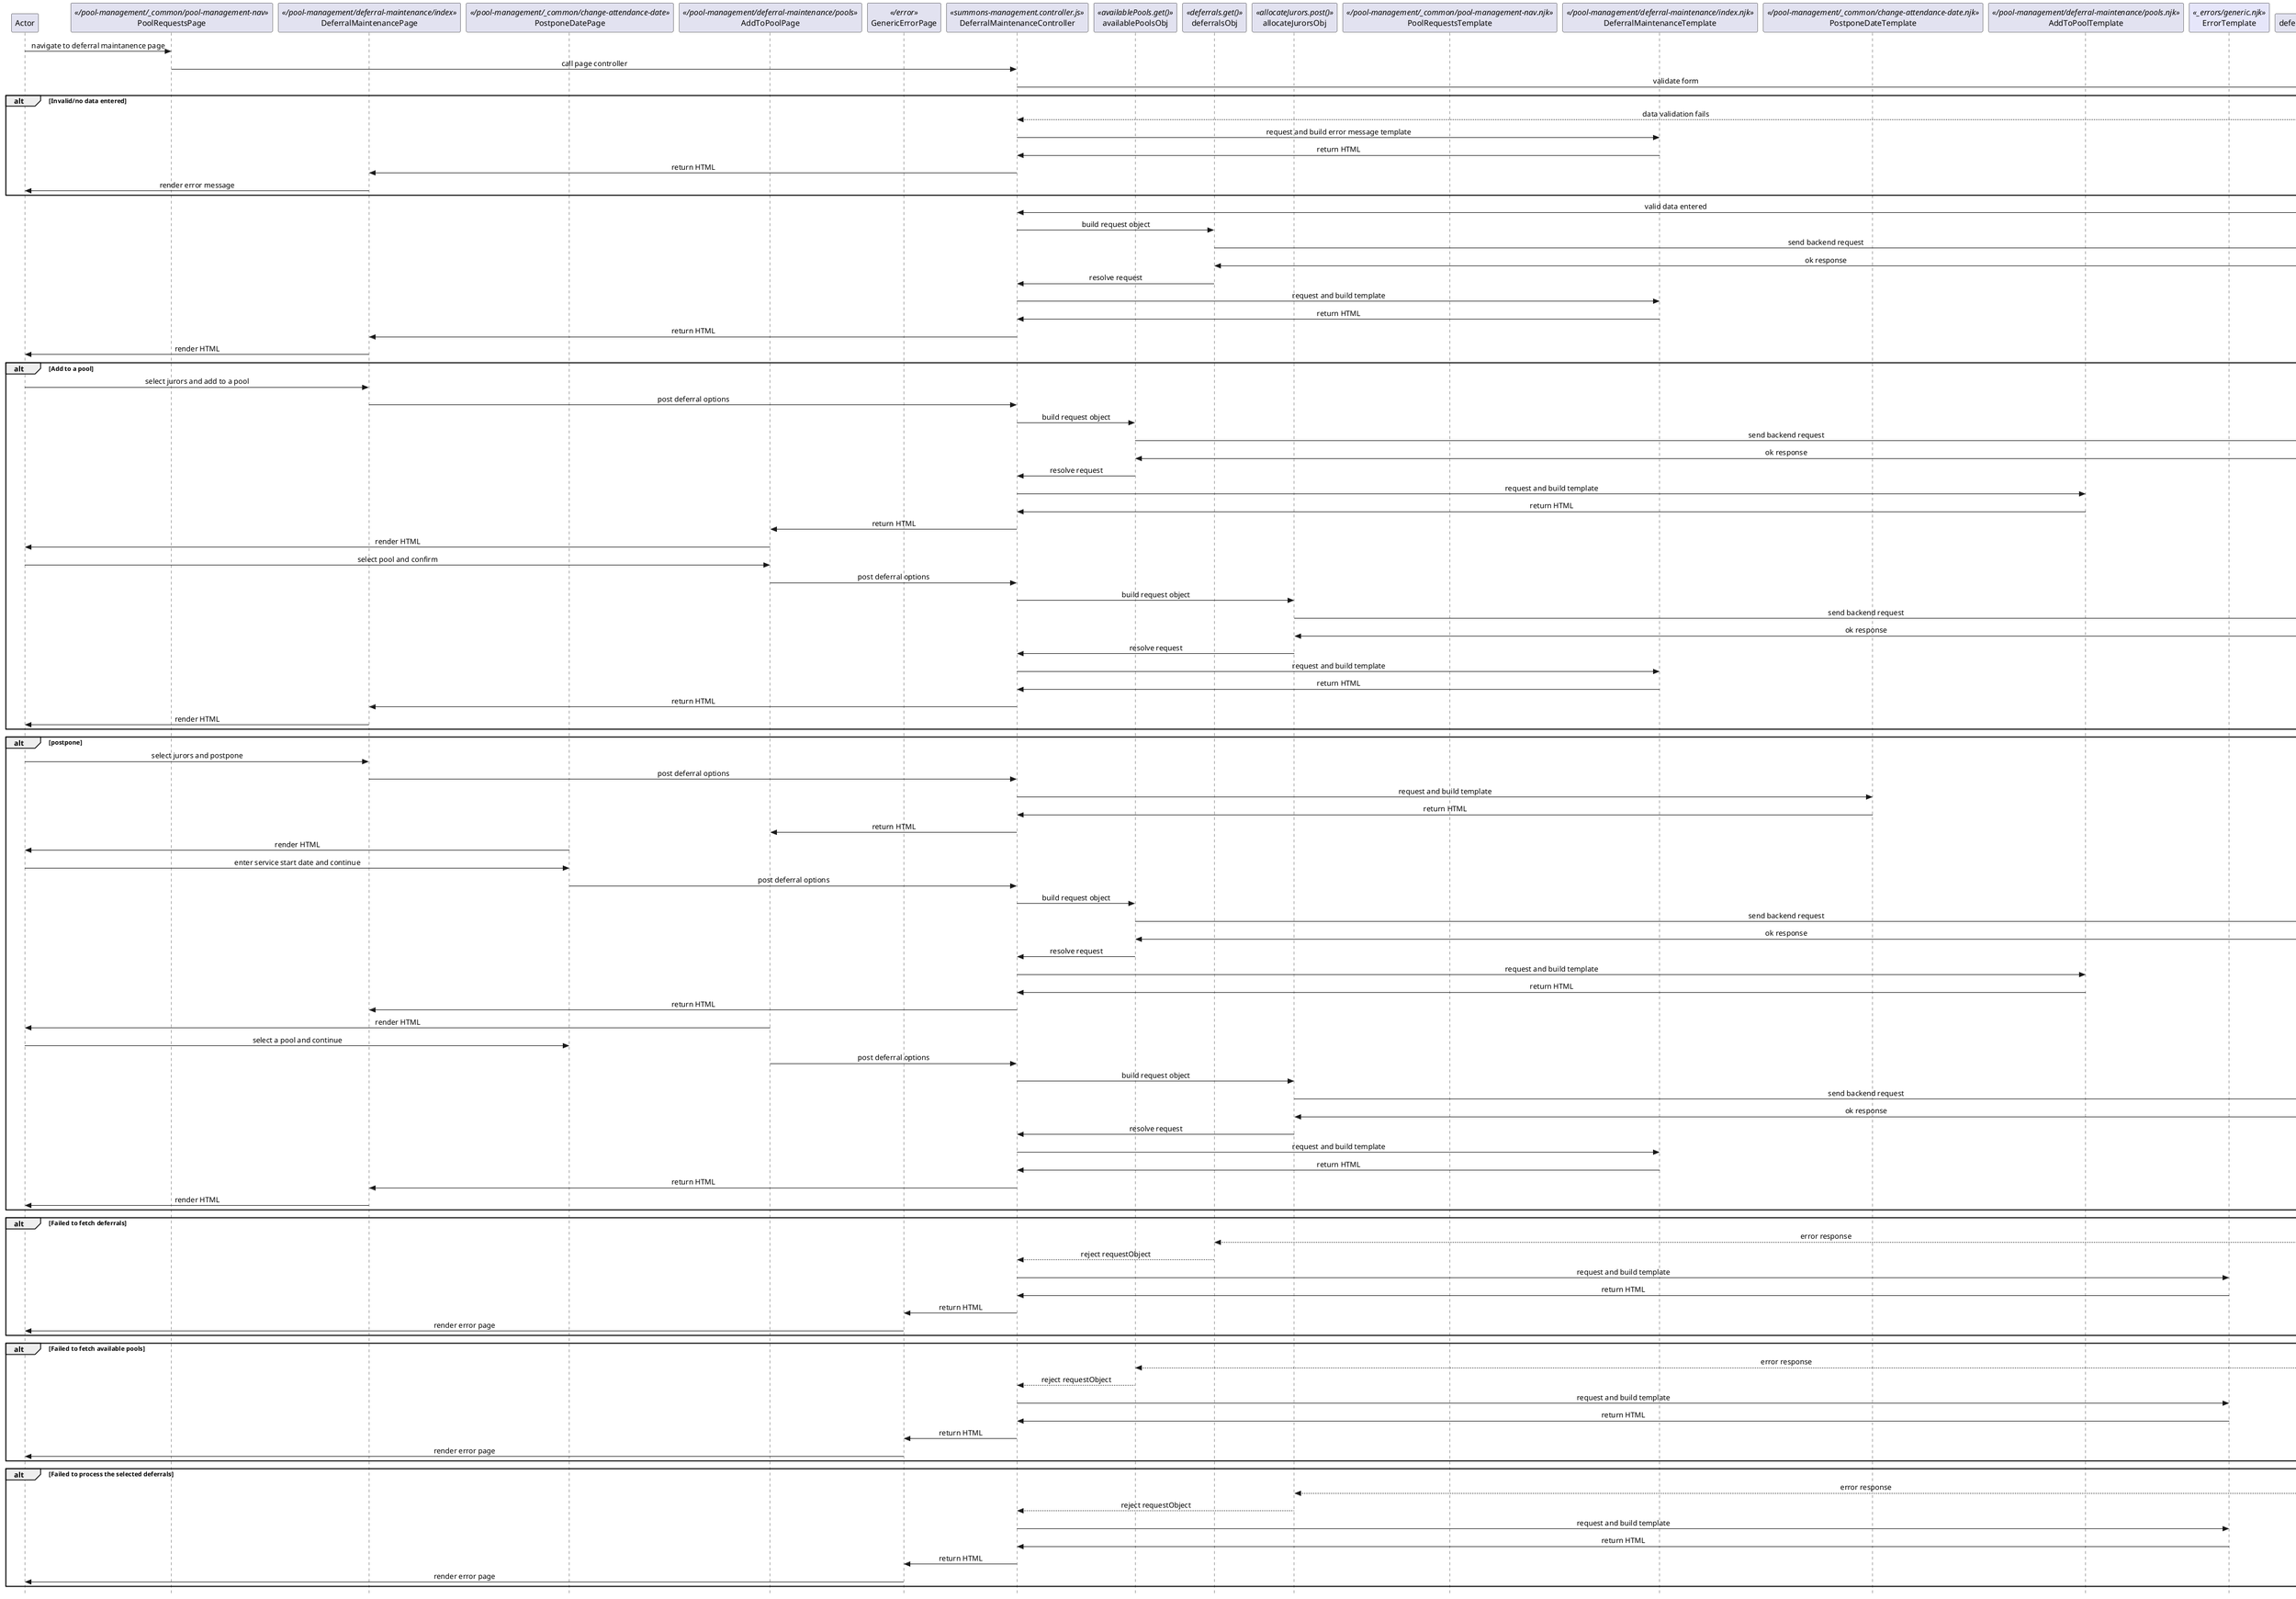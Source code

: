 @startuml deferral-maintenance

skinparam Style strictuml 
skinparam SequenceMessageAlignment center

participant Actor

''' LOCAL ROUTING
participant PoolRequestsPage <</pool-management/_common/pool-management-nav>>
participant DeferralMaintenancePage <</pool-management/deferral-maintenance/index>>
participant PostponeDatePage <</pool-management/_common/change-attendance-date>>
participant AddToPoolPage <</pool-management/deferral-maintenance/pools>>
participant GenericErrorPage <</error>>

''' CONTROLLER AND REQUEST OBJECTS
participant DeferralMaintenanceController <<summons-management.controller.js>>
participant availablePoolsObj <<availablePools.get()>>
participant deferralsObj <<deferrals.get()>>
participant allocateJurorsObj <<allocateJurors.post()>>


''' TEMPLATES
participant PoolRequestsTemplate <</pool-management/_common/pool-management-nav.njk>>
participant DeferralMaintenanceTemplate <</pool-management/deferral-maintenance/index.njk>>
participant PostponeDateTemplate <</pool-management/_common/change-attendance-date.njk>>
participant AddToPoolTemplate <</pool-management/deferral-maintenance/pools.njk>>
participant ErrorTemplate <<_errors/generic.njk>> #lavender

''' FILTERS AND VALIDATORS
participant deferralMaintenanceValidator

''' BACKEND CONTROLLER
participant BackendController

''' JOURNEY FLOW
Actor -> PoolRequestsPage : navigate to deferral maintanence page

PoolRequestsPage -> DeferralMaintenanceController : call page controller

DeferralMaintenanceController -> deferralMaintenanceValidator : validate form

alt Invalid/no data entered
  DeferralMaintenanceController <-- deferralMaintenanceValidator : data validation fails
  DeferralMaintenanceController -> DeferralMaintenanceTemplate : request and build error message template
  DeferralMaintenanceController <- DeferralMaintenanceTemplate : return HTML
  DeferralMaintenancePage <- DeferralMaintenanceController : return HTML
  Actor <- DeferralMaintenancePage : render error message
end

DeferralMaintenanceController <- deferralMaintenanceValidator : valid data entered

DeferralMaintenanceController -> deferralsObj : build request object
deferralsObj -> BackendController : send backend request
deferralsObj <- BackendController : ok response
DeferralMaintenanceController <- deferralsObj : resolve request
DeferralMaintenanceController -> DeferralMaintenanceTemplate : request and build template
DeferralMaintenanceController <- DeferralMaintenanceTemplate : return HTML
DeferralMaintenancePage <- DeferralMaintenanceController : return HTML
Actor <- DeferralMaintenancePage : render HTML

alt Add to a pool
    Actor -> DeferralMaintenancePage : select jurors and add to a pool

    DeferralMaintenancePage -> DeferralMaintenanceController : post deferral options
    DeferralMaintenanceController -> availablePoolsObj : build request object
    availablePoolsObj -> BackendController : send backend request
    availablePoolsObj <- BackendController : ok response
    DeferralMaintenanceController <- availablePoolsObj : resolve request
    DeferralMaintenanceController -> AddToPoolTemplate : request and build template
    DeferralMaintenanceController <- AddToPoolTemplate : return HTML
    AddToPoolPage <- DeferralMaintenanceController : return HTML
    Actor <- AddToPoolPage : render HTML
    Actor -> AddToPoolPage: select pool and confirm

    AddToPoolPage -> DeferralMaintenanceController : post deferral options
    DeferralMaintenanceController -> allocateJurorsObj : build request object
    allocateJurorsObj -> BackendController : send backend request
    allocateJurorsObj <- BackendController : ok response
    DeferralMaintenanceController <- allocateJurorsObj : resolve request
    DeferralMaintenanceController -> DeferralMaintenanceTemplate : request and build template
    DeferralMaintenanceController <- DeferralMaintenanceTemplate : return HTML
    DeferralMaintenancePage <- DeferralMaintenanceController : return HTML
    Actor <- DeferralMaintenancePage : render HTML

end

alt postpone
    Actor -> DeferralMaintenancePage : select jurors and postpone

    DeferralMaintenancePage -> DeferralMaintenanceController : post deferral options
    DeferralMaintenanceController -> PostponeDateTemplate : request and build template
    DeferralMaintenanceController <- PostponeDateTemplate : return HTML
    AddToPoolPage <- DeferralMaintenanceController : return HTML
    Actor <- PostponeDatePage : render HTML
    Actor -> PostponeDatePage: enter service start date and continue

    PostponeDatePage -> DeferralMaintenanceController : post deferral options
    DeferralMaintenanceController -> availablePoolsObj : build request object
    availablePoolsObj -> BackendController : send backend request
    availablePoolsObj <- BackendController : ok response
    DeferralMaintenanceController <- availablePoolsObj : resolve request
    DeferralMaintenanceController -> AddToPoolTemplate : request and build template
    DeferralMaintenanceController <- AddToPoolTemplate : return HTML
    DeferralMaintenancePage <- DeferralMaintenanceController : return HTML
    Actor <- AddToPoolPage : render HTML

    Actor -> PostponeDatePage: select a pool and continue
    AddToPoolPage -> DeferralMaintenanceController : post deferral options
    DeferralMaintenanceController -> allocateJurorsObj : build request object
    allocateJurorsObj -> BackendController : send backend request
    allocateJurorsObj <- BackendController : ok response
    DeferralMaintenanceController <- allocateJurorsObj : resolve request
    DeferralMaintenanceController -> DeferralMaintenanceTemplate : request and build template
    DeferralMaintenanceController <- DeferralMaintenanceTemplate : return HTML
    DeferralMaintenancePage <- DeferralMaintenanceController : return HTML
    Actor <- DeferralMaintenancePage : render HTML

end

alt Failed to fetch deferrals
    deferralsObj <-- BackendController : error response
    DeferralMaintenanceController <-- deferralsObj : reject requestObject
    DeferralMaintenanceController -> ErrorTemplate : request and build template
    DeferralMaintenanceController <- ErrorTemplate : return HTML
    GenericErrorPage <- DeferralMaintenanceController : return HTML
    Actor <- GenericErrorPage : render error page
end

alt Failed to fetch available pools
    availablePoolsObj <-- BackendController : error response
    DeferralMaintenanceController <-- availablePoolsObj : reject requestObject
    DeferralMaintenanceController -> ErrorTemplate : request and build template
    DeferralMaintenanceController <- ErrorTemplate : return HTML
    GenericErrorPage <- DeferralMaintenanceController : return HTML
    Actor <- GenericErrorPage : render error page
end

alt Failed to process the selected deferrals
    allocateJurorsObj <-- BackendController : error response
    DeferralMaintenanceController <-- allocateJurorsObj : reject requestObject
    DeferralMaintenanceController -> ErrorTemplate : request and build template
    DeferralMaintenanceController <- ErrorTemplate : return HTML
    GenericErrorPage <- DeferralMaintenanceController : return HTML
    Actor <- GenericErrorPage : render error page
end



@enduml